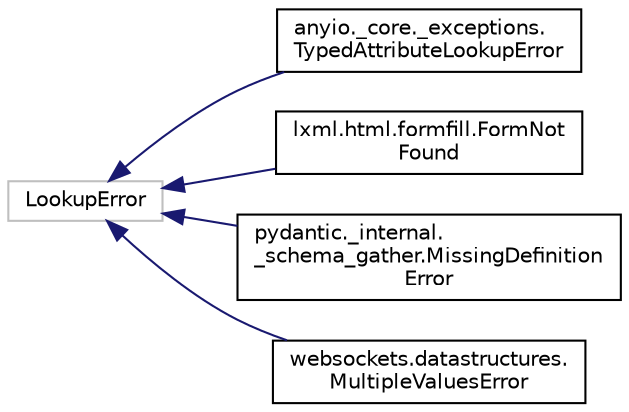 digraph "Graphical Class Hierarchy"
{
 // LATEX_PDF_SIZE
  edge [fontname="Helvetica",fontsize="10",labelfontname="Helvetica",labelfontsize="10"];
  node [fontname="Helvetica",fontsize="10",shape=record];
  rankdir="LR";
  Node7446 [label="LookupError",height=0.2,width=0.4,color="grey75", fillcolor="white", style="filled",tooltip=" "];
  Node7446 -> Node0 [dir="back",color="midnightblue",fontsize="10",style="solid",fontname="Helvetica"];
  Node0 [label="anyio._core._exceptions.\lTypedAttributeLookupError",height=0.2,width=0.4,color="black", fillcolor="white", style="filled",URL="$classanyio_1_1__core_1_1__exceptions_1_1TypedAttributeLookupError.html",tooltip=" "];
  Node7446 -> Node7448 [dir="back",color="midnightblue",fontsize="10",style="solid",fontname="Helvetica"];
  Node7448 [label="lxml.html.formfill.FormNot\lFound",height=0.2,width=0.4,color="black", fillcolor="white", style="filled",URL="$classlxml_1_1html_1_1formfill_1_1FormNotFound.html",tooltip=" "];
  Node7446 -> Node7449 [dir="back",color="midnightblue",fontsize="10",style="solid",fontname="Helvetica"];
  Node7449 [label="pydantic._internal.\l_schema_gather.MissingDefinition\lError",height=0.2,width=0.4,color="black", fillcolor="white", style="filled",URL="$classpydantic_1_1__internal_1_1__schema__gather_1_1MissingDefinitionError.html",tooltip=" "];
  Node7446 -> Node7450 [dir="back",color="midnightblue",fontsize="10",style="solid",fontname="Helvetica"];
  Node7450 [label="websockets.datastructures.\lMultipleValuesError",height=0.2,width=0.4,color="black", fillcolor="white", style="filled",URL="$classwebsockets_1_1datastructures_1_1MultipleValuesError.html",tooltip=" "];
}
